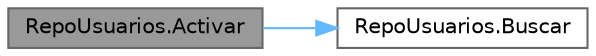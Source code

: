 digraph "RepoUsuarios.Activar"
{
 // INTERACTIVE_SVG=YES
 // LATEX_PDF_SIZE
  bgcolor="transparent";
  edge [fontname=Helvetica,fontsize=10,labelfontname=Helvetica,labelfontsize=10];
  node [fontname=Helvetica,fontsize=10,shape=box,height=0.2,width=0.4];
  rankdir="LR";
  Node1 [id="Node000001",label="RepoUsuarios.Activar",height=0.2,width=0.4,color="gray40", fillcolor="grey60", style="filled", fontcolor="black",tooltip="Cambia el estado de un usuario a 'Activo'. Delega la acción al objeto Usuario (Principio Expert)."];
  Node1 -> Node2 [id="edge1_Node000001_Node000002",color="steelblue1",style="solid",tooltip=" "];
  Node2 [id="Node000002",label="RepoUsuarios.Buscar",height=0.2,width=0.4,color="grey40", fillcolor="white", style="filled",URL="$classRepoUsuarios.html#add7c3fe5fcfe5792d9194748a37f7e6a",tooltip="Busca un usuario por su ID (Read)."];
}
